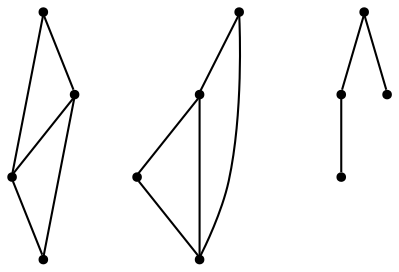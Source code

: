 graph {
  node [shape=point,comment="{\"directed\":false,\"doi\":\"10.1007/978-3-540-70904-6_40\",\"figure\":\"2\"}"]

  v0 [pos="1288.9897483648256,344.2812283833822"]
  v1 [pos="1196.66007903343,246.46883010864258"]
  v2 [pos="1235.4798101380813,403.0937512715658"]
  v3 [pos="1139.4619776526163,341.7187690734863"]
  v4 [pos="962.9291378997093,344.2812283833822"]
  v5 [pos="870.6619776526162,246.46883010864258"]
  v6 [pos="913.1698719113372,403.0937512715658"]
  v7 [pos="813.463812681686,341.7187690734863"]
  v8 [pos="639.2439044331395,344.2812283833822"]
  v9 [pos="546.9767441860465,246.46883010864258"]
  v10 [pos="585.7339662063954,403.0937512715658"]
  v11 [pos="489.7785792151162,341.7187690734863"]

  v0 -- v1 [id="-1",pos="1288.9897483648256,344.2812283833822 1305.963699127907,316.69791539510095 1336.1818495639534,242.1605110168457 1318.1826671511628,208.03550084431964 1308.1475109011628,190.30224482218426 1280.8841388081396,204.11450068155926 1267.2982376453488,209.23967361450195 1243.085410610465,219.7270393371582 1219.2518350290698,232.2646776835124 1196.66007903343,246.46883010864258"]
  v2 -- v0 [id="-4",pos="1235.4798101380813,403.0937512715658 1256.7082758061274,384.23383022968966 1274.8378241087175,362.56021901152195 1288.9897483648256,344.2812283833822"]
  v2 -- v3 [id="-5",pos="1235.4798101380813,403.0937512715658 1212.0605007443455,426.3606528288174 1184.6572508823406,446.04125205779593 1161.441042877907,452.0021756490072 1137.2906613372093,457.3979377746582 1137.344840116279,432.8854560852051 1135.9738372093022,415.935484568278 1135.1736191860466,391.3230578104655 1136.8447674418605,366.0313606262207 1139.4619776526163,341.7187690734863"]
  v4 -- v5 [id="-6",pos="962.9291378997093,344.2812283833822 981.4034338662791,318.2187080383301 1011.6173873546511,243.68537267049152 993.6182049418604,209.55629348754883 983.5829215116279,191.8230374654134 956.323746366279,205.63554763793945 942.7378452034884,210.76453526814777 918.5250181686047,221.25215530395508 894.6914425872093,233.78547032674152 870.6619776526162,246.46883010864258"]
  v6 -- v4 [id="-7",pos="913.1698719113372,403.0937512715658 933.2803901412258,384.3925421660566 950.6136343267772,363.543868627873 962.9291378997093,344.2812283833822"]
  v6 -- v7 [id="-8",pos="913.1698719113372,403.0937512715658 888.9861725102377,426.8054127396163 860.7226349135755,447.4026820148427 836.8764534883721,453.5229682922363 812.7303960755814,458.9187304178874 812.7845748546512,434.41057205200195 811.4092478197674,417.4562772115072 810.6091569767442,392.8479194641113 812.2803052325581,367.5562222798666 813.463812681686,341.7187690734863"]
  v8 -- v9 [id="-9",pos="639.2439044331395,344.2812283833822 657.0513626453488,317.53536860148114 687.265316133721,243.00203323364258 669.2661337209303,208.8729540506999 659.2309774709303,191.13969802856445 631.9717387354651,204.9522082010905 618.3858375726744,210.08119583129883 594.1688771802326,220.56881586710614 570.3394349563954,233.10213088989258 546.9767441860465,246.46883010864258"]
  v10 -- v8 [id="-12",pos="585.7339662063954,403.0937512715658 607.779001596577,385.0906514701788 625.9174512202295,363.4078377057671 639.2439044331395,344.2812283833822"]
  v10 -- v11 [id="-13",pos="585.7339662063954,403.0937512715658 563.1274528638463,427.2132772223942 535.7337294987876,446.88282309034753 512.5245094476744,452.8396288553874 488.374191497093,458.23539098103845 488.4325036337209,433.727232615153 487.0572401889535,416.7729377746582 486.25708575581393,392.1645800272624 487.9282340116279,366.8728828430176 489.7785792151162,341.7187690734863"]
  v1 -- v2 [id="-22",pos="1196.66007903343,246.46883010864258 1235.4798101380813,403.0937512715658 1235.4798101380813,403.0937512715658 1235.4798101380813,403.0937512715658"]
  v7 -- v4 [id="-30",pos="813.463812681686,341.7187690734863 962.9291378997093,344.2812283833822 962.9291378997093,344.2812283833822 962.9291378997093,344.2812283833822"]
  v3 -- v1 [id="-33",pos="1139.4619776526163,341.7187690734863 1196.66007903343,246.46883010864258 1196.66007903343,246.46883010864258 1196.66007903343,246.46883010864258"]
  v5 -- v7 [id="-37",pos="870.6619776526162,246.46883010864258 813.463812681686,341.7187690734863 813.463812681686,341.7187690734863 813.463812681686,341.7187690734863"]
}